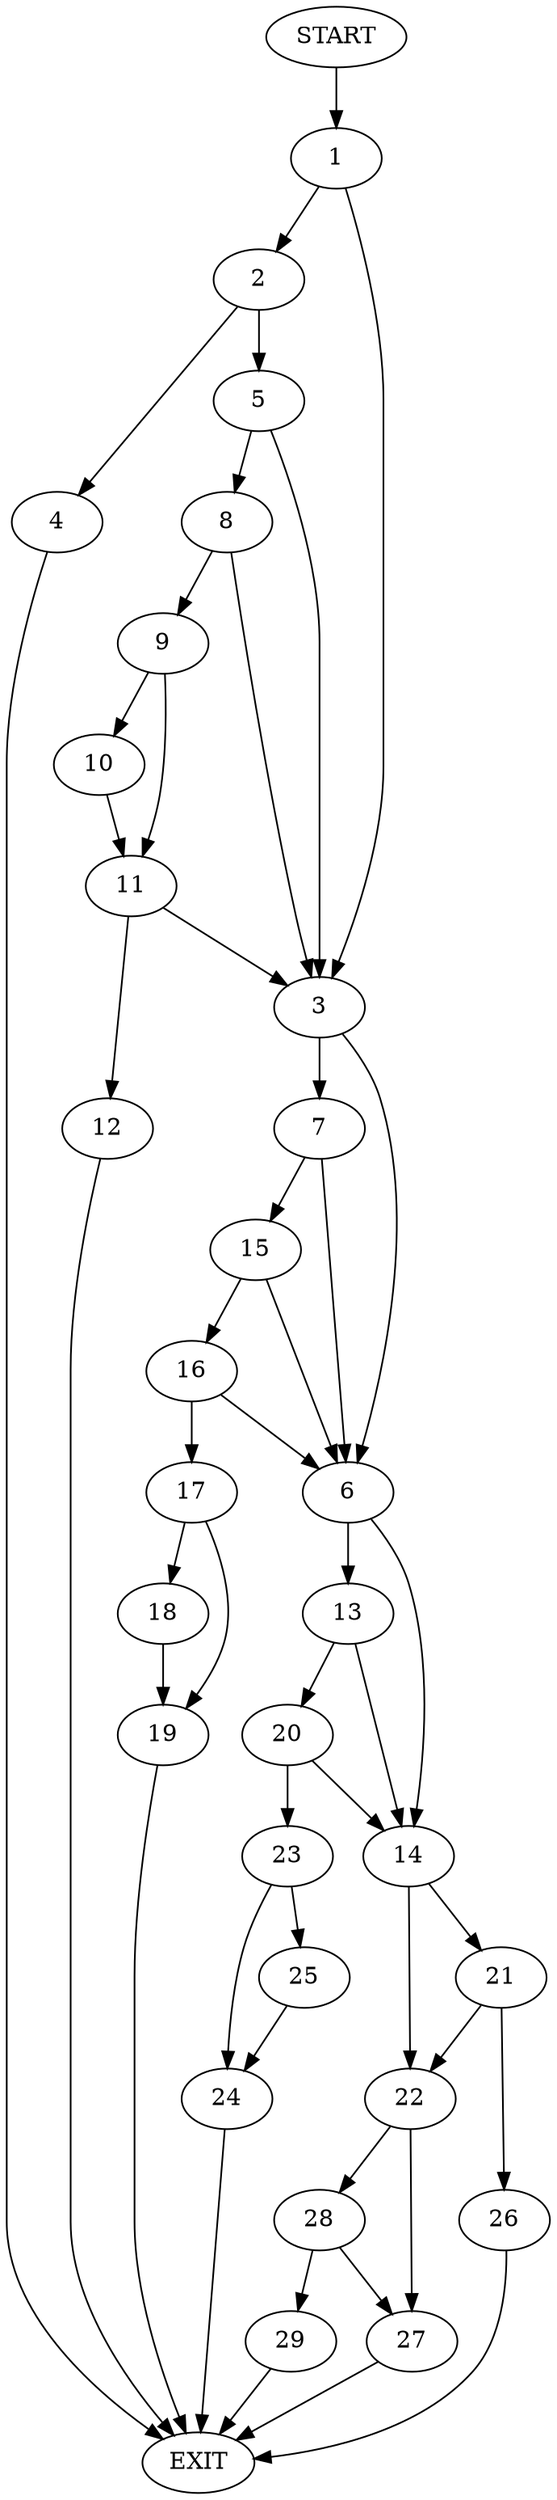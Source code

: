 digraph {
0 [label="START"]
30 [label="EXIT"]
0 -> 1
1 -> 2
1 -> 3
2 -> 4
2 -> 5
3 -> 6
3 -> 7
4 -> 30
5 -> 8
5 -> 3
8 -> 9
8 -> 3
9 -> 10
9 -> 11
11 -> 3
11 -> 12
10 -> 11
12 -> 30
6 -> 13
6 -> 14
7 -> 15
7 -> 6
15 -> 6
15 -> 16
16 -> 17
16 -> 6
17 -> 18
17 -> 19
19 -> 30
18 -> 19
13 -> 20
13 -> 14
14 -> 21
14 -> 22
20 -> 23
20 -> 14
23 -> 24
23 -> 25
25 -> 24
24 -> 30
21 -> 26
21 -> 22
22 -> 27
22 -> 28
26 -> 30
28 -> 27
28 -> 29
27 -> 30
29 -> 30
}
